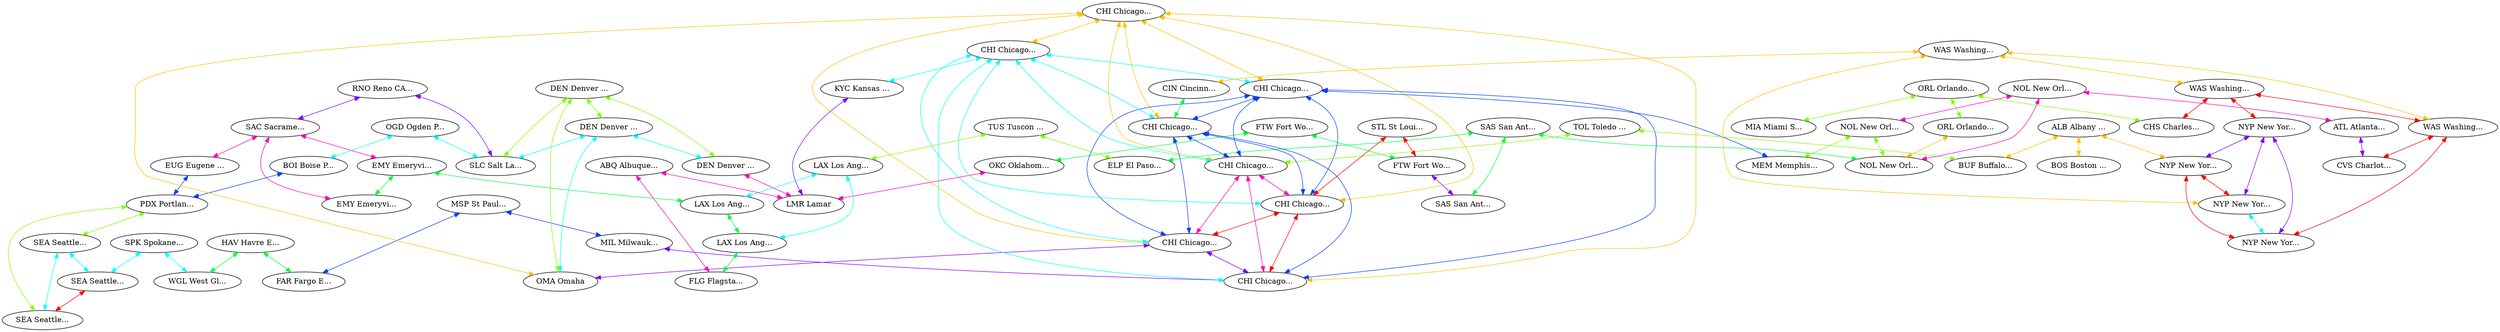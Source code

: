 graph x {
"SEA Seattle COA" [pos="0.402777777777778,-2.33333333333333",label="SEA Seattle..."]
"PDX Portland" [pos="0.638888888888889,-2.63888888888889",label="PDX Portlan..."]
"EUG Eugene COA" [pos="0.513888888888889,-3.19444444444444",label="EUG Eugene ..."]
"SAC Sacramento" [pos="0.458333333333333,-3.81944444444444",label="SAC Sacrame..."]
"EMY Emeryville COA" [pos="0.361111111111111,-4.84722222222222",label="EMY Emeryvi..."]
"LAX Los Angeles COA" [pos="0.652777777777778,-5.5",label="LAX Los Ang..."]
"SEA Seattle EMP" [pos="1.06944444444444,-2.33333333333333",label="SEA Seattle..."]
"SPK Spokane EMP" [pos="1.59722222222222,-2.20833333333333",label="SPK Spokane..."]
"WGL West Glacier EMP" [pos="2.23611111111111,-2.22222222222222",label="WGL West Gl..."]
"HAV Havre EMP" [pos="2.97222222222222,-2.41666666666667",label="HAV Havre E..."]
"FAR Fargo EMP" [pos="3.73611111111111,-2.51388888888889",label="FAR Fargo E..."]
"MSP St Paul Minneapolis EMP" [pos="4.34722222222222,-2.875",label="MSP St Paul..."]
"MIL Milwaukee EMP" [pos="4.80555555555556,-3.40277777777778",label="MIL Milwauk..."]
"CHI Chicago EMP" [pos="5.79166666666667,-2.33333333333333",label="CHI Chicago..."]
"SEA Seattle PIO" [pos="0.736111111111111,-2.33333333333333",label="SEA Seattle..."]
"BOI Boise PIO" [pos="1.31944444444444,-2.875",label="BOI Boise P..."]
"OGD Ogden PIO" [pos="1.80555555555556,-3.375",label="OGD Ogden P..."]
"SLC Salt Lake City" [pos="1.94444444444444,-3.95833333333333",label="SLC Salt La..."]
"DEN Denver PIO" [pos="3.47222222222222,-4.19444444444444",label="DEN Denver ..."]
"OMA Omaha" [pos="4.15277777777778,-3.84722222222222",label="OMA Omaha"]
"CHI Chicago PIO" [pos="5.44444444444444,-2.47222222222222",label="CHI Chicago..."]
"EMY Emeryville CAL" [pos="0.694444444444444,-4.84722222222222",label="EMY Emeryvi..."]
"RNO Reno CAL" [pos="1.16666666666667,-3.72222222222222",label="RNO Reno CA..."]
"DEN Denver CAL" [pos="2.80555555555556,-4.19444444444444",label="DEN Denver ..."]
"CHI Chicago CAL" [pos="5.29166666666667,-2.83333333333333",label="CHI Chicago..."]
"DEN Denver HEA" [pos="3.13888888888889,-4.19444444444444",label="DEN Denver ..."]
"LMR Lamar" [pos="3.27777777777778,-4.56944444444444",label="LMR Lamar"]
"OKC Oklahoma City HEA" [pos="3.63888888888889,-5.13888888888889",label="OKC Oklahom..."]
"FTW Fort Worth HEA" [pos="4.13888888888889,-5.73611111111111",label="FTW Fort Wo..."]
"LAX Los Angeles SUN" [pos="1.31944444444444,-5.5",label="LAX Los Ang..."]
"TUS Tuscon SUN" [pos="1.93055555555556,-5.45833333333333",label="TUS Tuscon ..."]
"ELP El Paso SUN" [pos="3.04166666666667,-5.76388888888889",label="ELP El Paso..."]
"SAS San Antonio SUN" [pos="3.72222222222222,-6.5",label="SAS San Ant..."]
"NOL New Orleans SUN" [pos="4.65277777777778,-6.36111111111111",label="NOL New Orl..."]
"ORL Orlando SUN" [pos="6.15277777777778,-6.15277777777778",label="ORL Orlando..."]
"NOL New Orleans CIT" [pos="4.98611111111111,-6.36111111111111",label="NOL New Orl..."]
"MEM Memphis CIT" [pos="5.125,-5.15277777777778",label="MEM Memphis..."]
"CHI Chicago CIT" [pos="6.15277777777778,-3.19444444444444",label="CHI Chicago..."]
"LAX Los Angeles SOU" [pos="0.986111111111111,-5.5",label="LAX Los Ang..."]
"FLG Flagstaff SOU" [pos="1.875,-4.91666666666667",label="FLG Flagsta..."]
"ABQ Albuquerque SOU" [pos="2.625,-4.88888888888889",label="ABQ Albuque..."]
"KYC Kansas City SOU" [pos="4.27777777777778,-4.47222222222222",label="KYC Kansas ..."]
"CHI Chicago SOU" [pos="5.44444444444444,-3.19444444444444",label="CHI Chicago..."]
"NYP New York Penn LAK" [pos="8.23611111111111,-4.02777777777778",label="NYP New Yor..."]
"ALB Albany LAK" [pos="7.25,-3.20833333333333",label="ALB Albany ..."]
"BOS Boston LAK" [pos="7.79166666666667,-2.88888888888889",label="BOS Boston ..."]
"BUF Buffalo LAK" [pos="6.63888888888889,-3.45833333333333",label="BUF Buffalo..."]
"TOL Toledo LAK" [pos="6.06944444444444,-3.75",label="TOL Toledo ..."]
"CHI Chicago LAK" [pos="6.15277777777778,-2.47222222222222",label="CHI Chicago..."]
"NYP New York Penn SIL" [pos="7.90277777777778,-4.02777777777778",label="NYP New Yor..."]
"WAS Washington SIL" [pos="7.18055555555556,-4.65277777777778",label="WAS Washing..."]
"CHS Charleston SIL" [pos="6.79166666666667,-5.25",label="CHS Charles..."]
"ORL Orlando SIL" [pos="6.48611111111111,-6.15277777777778",label="ORL Orlando..."]
"MIA Miami SIL" [pos="6.90277777777778,-6.48611111111111",label="MIA Miami S..."]
"SAS San Antonio TEX" [pos="4.05555555555556,-6.5",label="SAS San Ant..."]
"FTW Fort Worth TEX" [pos="4.47222222222222,-5.73611111111111",label="FTW Fort Wo..."]
"STL St Louis TEX" [pos="4.88888888888889,-4.55555555555556",label="STL St Loui..."]
"CHI Chicago TEX" [pos="5.79166666666667,-3.33333333333333",label="CHI Chicago..."]
"NYP New York Penn CAR" [pos="7.23611111111111,-4.02777777777778",label="NYP New Yor..."]
"WAS Washington CAR" [pos="6.51388888888889,-4.65277777777778",label="WAS Washing..."]
"CIN Cincinnati CAR" [pos="5.93055555555556,-4.29166666666667",label="CIN Cincinn..."]
"CHI Chicago CAR" [pos="6.29166666666667,-2.83333333333333",label="CHI Chicago..."]
"NYP New York Penn CRE" [pos="7.56944444444444,-4.02777777777778",label="NYP New Yor..."]
"WAS Washington CRE" [pos="6.84722222222222,-4.65277777777778",label="WAS Washing..."]
"CVS Charlottesville CRE" [pos="6.20833333333333,-4.93055555555556",label="CVS Charlot..."]
"ATL Atlanta CRE" [pos="5.66666666666667,-5.38888888888889",label="ATL Atlanta..."]
"NOL New Orleans CRE" [pos="5.31944444444444,-6.36111111111111",label="NOL New Orl..."]
"CHI Chicago CAL" -- "CHI Chicago LAK" [dir="both",color="0.125,1,1"]
"CHI Chicago CAL" -- "CHI Chicago TEX" [dir="both",color="0.125,1,1"]
"CHI Chicago CAL" -- "CHI Chicago CIT" [dir="both",color="0.125,1,1"]
"CHI Chicago CAL" -- "CHI Chicago SOU" [dir="both",color="0.125,1,1"]
"CHI Chicago CAL" -- "CHI Chicago EMP" [dir="both",color="0.125,1,1"]
"CHI Chicago CAL" -- "OMA Omaha" [dir="both",color="0.125,1,1"]
"CHI Chicago CAL" -- "CHI Chicago PIO" [dir="both",color="0.125,1,1"]
"CHI Chicago CAL" -- "CHI Chicago CAR" [dir="both",color="0.125,1,1"]
"DEN Denver CAL" -- "SLC Salt Lake City" [dir="both",color="0.25,1,1"]
"DEN Denver CAL" -- "DEN Denver HEA" [dir="both",color="0.25,1,1"]
"DEN Denver CAL" -- "OMA Omaha" [dir="both",color="0.25,1,1"]
"DEN Denver CAL" -- "DEN Denver PIO" [dir="both",color="0.25,1,1"]
"HAV Havre EMP" -- "FAR Fargo EMP" [dir="both",color="0.375,1,1"]
"HAV Havre EMP" -- "WGL West Glacier EMP" [dir="both",color="0.375,1,1"]
"CHI Chicago SOU" -- "CHI Chicago LAK" [dir="both",color="0.5,1,1"]
"CHI Chicago SOU" -- "CHI Chicago TEX" [dir="both",color="0.5,1,1"]
"CHI Chicago SOU" -- "CHI Chicago CIT" [dir="both",color="0.5,1,1"]
"CHI Chicago SOU" -- "KYC Kansas City SOU" [dir="both",color="0.5,1,1"]
"CHI Chicago SOU" -- "CHI Chicago EMP" [dir="both",color="0.5,1,1"]
"CHI Chicago SOU" -- "CHI Chicago PIO" [dir="both",color="0.5,1,1"]
"CHI Chicago SOU" -- "CHI Chicago CAR" [dir="both",color="0.5,1,1"]
"CHI Chicago CIT" -- "CHI Chicago LAK" [dir="both",color="0.625,1,1"]
"CHI Chicago CIT" -- "CHI Chicago TEX" [dir="both",color="0.625,1,1"]
"CHI Chicago CIT" -- "CHI Chicago EMP" [dir="both",color="0.625,1,1"]
"CHI Chicago CIT" -- "CHI Chicago PIO" [dir="both",color="0.625,1,1"]
"CHI Chicago CIT" -- "CHI Chicago CAR" [dir="both",color="0.625,1,1"]
"CHI Chicago CIT" -- "MEM Memphis CIT" [dir="both",color="0.625,1,1"]
"RNO Reno CAL" -- "SLC Salt Lake City" [dir="both",color="0.75,1,1"]
"RNO Reno CAL" -- "SAC Sacramento" [dir="both",color="0.75,1,1"]
"NOL New Orleans CRE" -- "ATL Atlanta CRE" [dir="both",color="0.875,1,1"]
"NOL New Orleans CRE" -- "NOL New Orleans CIT" [dir="both",color="0.875,1,1"]
"NOL New Orleans CRE" -- "NOL New Orleans SUN" [dir="both",color="0.875,1,1"]
"STL St Louis TEX" -- "CHI Chicago TEX" [dir="both",color="1,1,1"]
"STL St Louis TEX" -- "FTW Fort Worth TEX" [dir="both",color="1,1,1"]
"WAS Washington CAR" -- "WAS Washington SIL" [dir="both",color="0.125,1,1"]
"WAS Washington CAR" -- "CIN Cincinnati CAR" [dir="both",color="0.125,1,1"]
"WAS Washington CAR" -- "WAS Washington CRE" [dir="both",color="0.125,1,1"]
"WAS Washington CAR" -- "NYP New York Penn CAR" [dir="both",color="0.125,1,1"]
"ORL Orlando SIL" -- "MIA Miami SIL" [dir="both",color="0.25,1,1"]
"ORL Orlando SIL" -- "CHS Charleston SIL" [dir="both",color="0.25,1,1"]
"ORL Orlando SIL" -- "ORL Orlando SUN" [dir="both",color="0.25,1,1"]
"FTW Fort Worth HEA" -- "OKC Oklahoma City HEA" [dir="both",color="0.375,1,1"]
"FTW Fort Worth HEA" -- "FTW Fort Worth TEX" [dir="both",color="0.375,1,1"]
"DEN Denver PIO" -- "SLC Salt Lake City" [dir="both",color="0.5,1,1"]
"DEN Denver PIO" -- "DEN Denver HEA" [dir="both",color="0.5,1,1"]
"DEN Denver PIO" -- "OMA Omaha" [dir="both",color="0.5,1,1"]
"MSP St Paul Minneapolis EMP" -- "MIL Milwaukee EMP" [dir="both",color="0.625,1,1"]
"MSP St Paul Minneapolis EMP" -- "FAR Fargo EMP" [dir="both",color="0.625,1,1"]
"MIL Milwaukee EMP" -- "CHI Chicago EMP" [dir="both",color="0.75,1,1"]
"SAC Sacramento" -- "EUG Eugene COA" [dir="both",color="0.875,1,1"]
"SAC Sacramento" -- "EMY Emeryville CAL" [dir="both",color="0.875,1,1"]
"SAC Sacramento" -- "EMY Emeryville COA" [dir="both",color="0.875,1,1"]
"ALB Albany LAK" -- "BOS Boston LAK" [dir="both",color="0.125,1,1"]
"ALB Albany LAK" -- "BUF Buffalo LAK" [dir="both",color="0.125,1,1"]
"ALB Albany LAK" -- "NYP New York Penn LAK" [dir="both",color="0.125,1,1"]
"TOL Toledo LAK" -- "CHI Chicago LAK" [dir="both",color="0.25,1,1"]
"TOL Toledo LAK" -- "BUF Buffalo LAK" [dir="both",color="0.25,1,1"]
"CIN Cincinnati CAR" -- "CHI Chicago CAR" [dir="both",color="0.375,1,1"]
"OGD Ogden PIO" -- "SLC Salt Lake City" [dir="both",color="0.5,1,1"]
"OGD Ogden PIO" -- "BOI Boise PIO" [dir="both",color="0.5,1,1"]
"CHI Chicago CAR" -- "CHI Chicago LAK" [dir="both",color="0.625,1,1"]
"CHI Chicago CAR" -- "CHI Chicago TEX" [dir="both",color="0.625,1,1"]
"CHI Chicago CAR" -- "CHI Chicago EMP" [dir="both",color="0.625,1,1"]
"CHI Chicago CAR" -- "CHI Chicago PIO" [dir="both",color="0.625,1,1"]
"ATL Atlanta CRE" -- "CVS Charlottesville CRE" [dir="both",color="0.75,1,1"]
"OKC Oklahoma City HEA" -- "LMR Lamar" [dir="both",color="0.875,1,1"]
"WAS Washington SIL" -- "CHS Charleston SIL" [dir="both",color="1,1,1"]
"WAS Washington SIL" -- "NYP New York Penn SIL" [dir="both",color="1,1,1"]
"WAS Washington SIL" -- "WAS Washington CRE" [dir="both",color="1,1,1"]
"TUS Tuscon SUN" -- "ELP El Paso SUN" [dir="both",color="0.25,1,1"]
"TUS Tuscon SUN" -- "LAX Los Angeles SUN" [dir="both",color="0.25,1,1"]
"SAS San Antonio SUN" -- "ELP El Paso SUN" [dir="both",color="0.375,1,1"]
"SAS San Antonio SUN" -- "NOL New Orleans SUN" [dir="both",color="0.375,1,1"]
"SAS San Antonio SUN" -- "SAS San Antonio TEX" [dir="both",color="0.375,1,1"]
"SPK Spokane EMP" -- "WGL West Glacier EMP" [dir="both",color="0.5,1,1"]
"SPK Spokane EMP" -- "SEA Seattle EMP" [dir="both",color="0.5,1,1"]
"EUG Eugene COA" -- "PDX Portland" [dir="both",color="0.625,1,1"]
"NYP New York Penn SIL" -- "NYP New York Penn CRE" [dir="both",color="0.75,1,1"]
"NYP New York Penn SIL" -- "NYP New York Penn CAR" [dir="both",color="0.75,1,1"]
"NYP New York Penn SIL" -- "NYP New York Penn LAK" [dir="both",color="0.75,1,1"]
"CHI Chicago LAK" -- "CHI Chicago TEX" [dir="both",color="0.875,1,1"]
"CHI Chicago LAK" -- "CHI Chicago EMP" [dir="both",color="0.875,1,1"]
"CHI Chicago LAK" -- "CHI Chicago PIO" [dir="both",color="0.875,1,1"]
"CHI Chicago TEX" -- "CHI Chicago EMP" [dir="both",color="1,1,1"]
"CHI Chicago TEX" -- "CHI Chicago PIO" [dir="both",color="1,1,1"]
"ORL Orlando SUN" -- "NOL New Orleans SUN" [dir="both",color="0.125,1,1"]
"NOL New Orleans CIT" -- "NOL New Orleans SUN" [dir="both",color="0.25,1,1"]
"NOL New Orleans CIT" -- "MEM Memphis CIT" [dir="both",color="0.25,1,1"]
"EMY Emeryville COA" -- "LAX Los Angeles COA" [dir="both",color="0.375,1,1"]
"EMY Emeryville COA" -- "EMY Emeryville CAL" [dir="both",color="0.375,1,1"]
"LAX Los Angeles SUN" -- "LAX Los Angeles SOU" [dir="both",color="0.5,1,1"]
"LAX Los Angeles SUN" -- "LAX Los Angeles COA" [dir="both",color="0.5,1,1"]
"BOI Boise PIO" -- "PDX Portland" [dir="both",color="0.625,1,1"]
"KYC Kansas City SOU" -- "LMR Lamar" [dir="both",color="0.75,1,1"]
"DEN Denver HEA" -- "LMR Lamar" [dir="both",color="0.875,1,1"]
"NYP New York Penn LAK" -- "NYP New York Penn CRE" [dir="both",color="1,1,1"]
"NYP New York Penn LAK" -- "NYP New York Penn CAR" [dir="both",color="1,1,1"]
"PDX Portland" -- "SEA Seattle COA" [dir="both",color="0.25,1,1"]
"PDX Portland" -- "SEA Seattle PIO" [dir="both",color="0.25,1,1"]
"LAX Los Angeles COA" -- "LAX Los Angeles SOU" [dir="both",color="0.375,1,1"]
"FTW Fort Worth TEX" -- "SAS San Antonio TEX" [dir="both",color="0.75,1,1"]
"ABQ Albuquerque SOU" -- "LMR Lamar" [dir="both",color="0.875,1,1"]
"ABQ Albuquerque SOU" -- "FLG Flagstaff SOU" [dir="both",color="0.875,1,1"]
"WAS Washington CRE" -- "NYP New York Penn CRE" [dir="both",color="1,1,1"]
"WAS Washington CRE" -- "CVS Charlottesville CRE" [dir="both",color="1,1,1"]
"LAX Los Angeles SOU" -- "FLG Flagstaff SOU" [dir="both",color="0.375,1,1"]
"SEA Seattle COA" -- "SEA Seattle PIO" [dir="both",color="0.5,1,1"]
"SEA Seattle COA" -- "SEA Seattle EMP" [dir="both",color="0.5,1,1"]
"CHI Chicago PIO" -- "OMA Omaha" [dir="both",color="0.75,1,1"]
"CHI Chicago PIO" -- "CHI Chicago EMP" [dir="both",color="0.75,1,1"]
"SEA Seattle EMP" -- "SEA Seattle PIO" [dir="both",color="1,1,1"]
"NYP New York Penn CAR" -- "NYP New York Penn CRE" [dir="both",color="0.5,1,1"]
}
